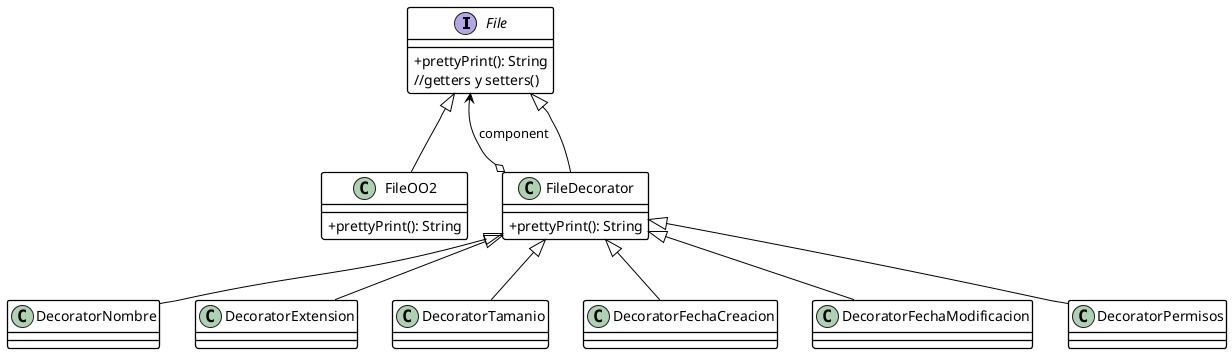 @startuml ej2
skinparam ClassBackgroundColor transparent
skinparam classAttributeIconSize 0 
skinparam ClassBorderThickness 1.3
skinparam ClassBorderColor Black
skinparam ArrowColor Black
skinparam shadowing false

interface File{
    +prettyPrint(): String
    //getters y setters()
}

class FileOO2{
    +prettyPrint(): String
}
File <|-- FileOO2

class FileDecorator{
    +prettyPrint(): String
}
File <--o FileDecorator : component
File <|-- FileDecorator

class DecoratorNombre{

}

class DecoratorExtension{

}

class DecoratorTamanio{

}

class DecoratorFechaCreacion{

}

class DecoratorFechaModificacion{

}

class DecoratorPermisos{

}

FileDecorator <|-d- DecoratorNombre
FileDecorator <|-d- DecoratorExtension
FileDecorator <|-d- DecoratorTamanio
FileDecorator <|-d- DecoratorFechaCreacion
FileDecorator <|-d- DecoratorFechaModificacion
FileDecorator <|-d- DecoratorPermisos
@enduml